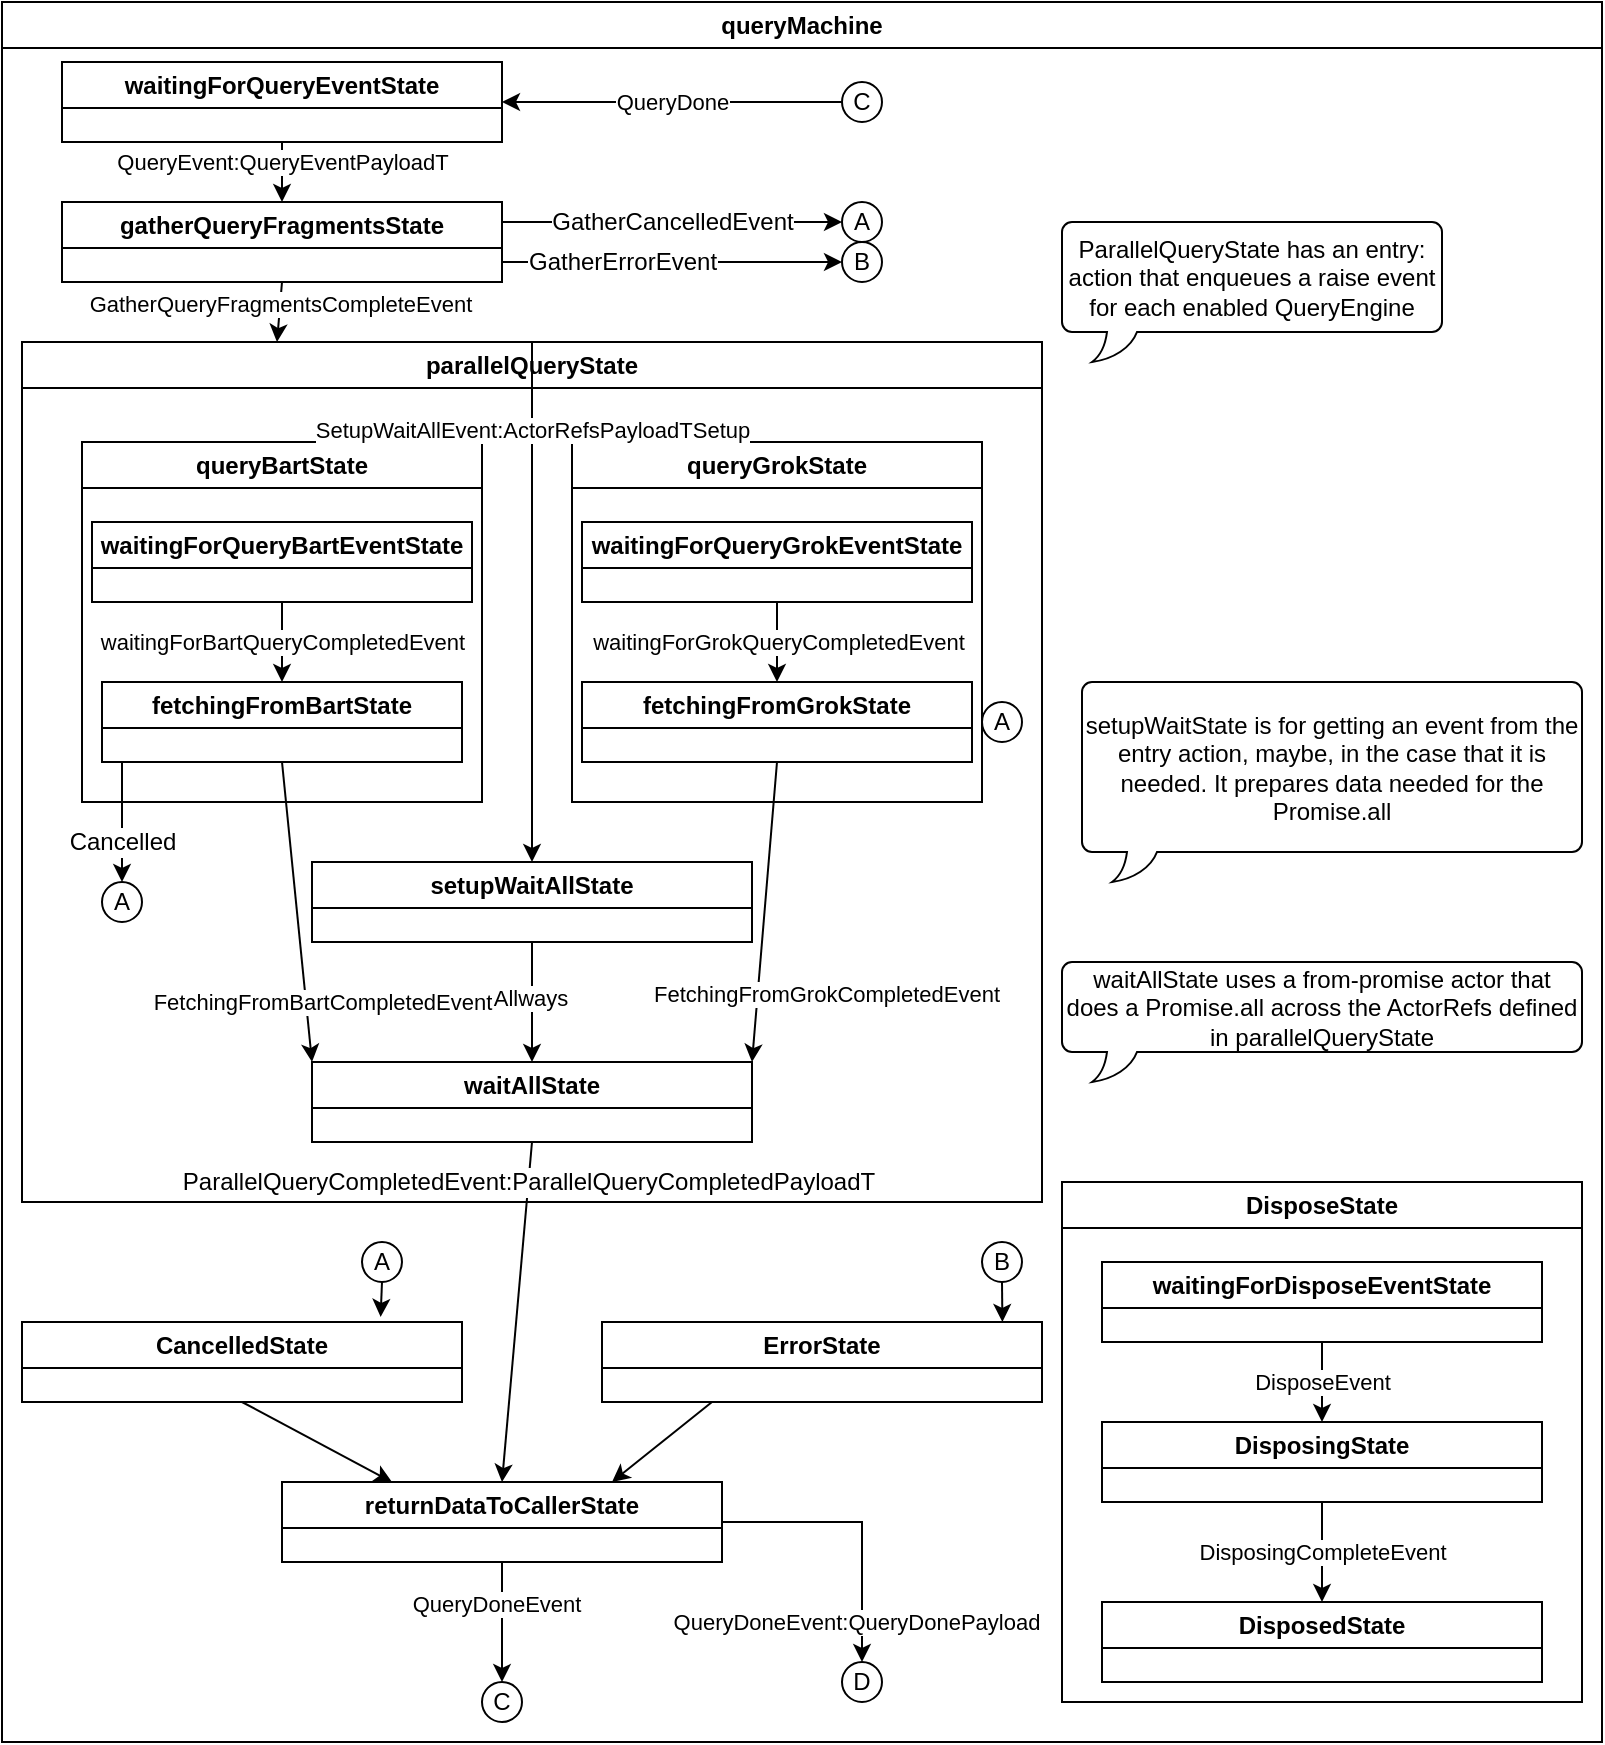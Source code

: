 <mxfile>
    <diagram id="Fki3bgAzkLumfT5Dtg4L" name="Page-1">
        <mxGraphModel dx="907" dy="655" grid="1" gridSize="10" guides="1" tooltips="1" connect="1" arrows="1" fold="1" page="1" pageScale="1" pageWidth="850" pageHeight="1100" math="0" shadow="0">
            <root>
                <mxCell id="0"/>
                <mxCell id="1" parent="0"/>
                <mxCell id="165" value="queryMachine" style="swimlane;whiteSpace=wrap;html=1;" vertex="1" parent="1">
                    <mxGeometry x="60" y="50" width="800" height="870" as="geometry">
                        <mxRectangle x="50" y="40" width="50" height="30" as="alternateBounds"/>
                    </mxGeometry>
                </mxCell>
                <mxCell id="166" value="DisposeState" style="swimlane;whiteSpace=wrap;html=1;" vertex="1" parent="165">
                    <mxGeometry x="530" y="590" width="260" height="260" as="geometry"/>
                </mxCell>
                <mxCell id="167" value="DisposeEvent" style="edgeStyle=none;html=1;exitX=0.5;exitY=1;exitDx=0;exitDy=0;entryX=0.5;entryY=0;entryDx=0;entryDy=0;" edge="1" parent="166" source="168" target="169">
                    <mxGeometry relative="1" as="geometry"/>
                </mxCell>
                <mxCell id="168" value="waitingForDisposeEventState" style="swimlane;whiteSpace=wrap;html=1;" vertex="1" parent="166">
                    <mxGeometry x="20" y="40" width="220" height="40" as="geometry"/>
                </mxCell>
                <mxCell id="169" value="DisposingState" style="swimlane;whiteSpace=wrap;html=1;" vertex="1" parent="166">
                    <mxGeometry x="20" y="120" width="220" height="40" as="geometry"/>
                </mxCell>
                <mxCell id="170" value="DisposedState" style="swimlane;whiteSpace=wrap;html=1;" vertex="1" parent="166">
                    <mxGeometry x="20" y="210" width="220" height="40" as="geometry"/>
                </mxCell>
                <mxCell id="171" value="DisposingCompleteEvent" style="endArrow=classic;html=1;exitX=0.5;exitY=1;exitDx=0;exitDy=0;entryX=0.5;entryY=0;entryDx=0;entryDy=0;" edge="1" parent="166" source="169" target="170">
                    <mxGeometry width="50" height="50" relative="1" as="geometry">
                        <mxPoint x="380" y="390" as="sourcePoint"/>
                        <mxPoint x="430" y="340" as="targetPoint"/>
                    </mxGeometry>
                </mxCell>
                <mxCell id="172" value="waitingForQueryEventState" style="swimlane;whiteSpace=wrap;html=1;" vertex="1" parent="165">
                    <mxGeometry x="30" y="30" width="220" height="40" as="geometry">
                        <mxRectangle x="30" y="30" width="200" height="30" as="alternateBounds"/>
                    </mxGeometry>
                </mxCell>
                <mxCell id="173" value="GatherCancelledEvent&lt;span style=&quot;color: rgba(0, 0, 0, 0); font-family: monospace; font-size: 0px; text-align: start; background-color: rgb(251, 251, 251);&quot;&gt;%3CmxGraphModel%3E%3Croot%3E%3CmxCell%20id%3D%220%22%2F%3E%3CmxCell%20id%3D%221%22%20parent%3D%220%22%2F%3E%3CmxCell%20id%3D%222%22%20value%3D%22A%22%20style%3D%22ellipse%3BwhiteSpace%3Dwrap%3Bhtml%3D1%3Baspect%3Dfixed%3BfontSize%3D12%3B%22%20vertex%3D%221%22%20parent%3D%221%22%3E%3CmxGeometry%20x%3D%22470%22%20y%3D%22140%22%20width%3D%2220%22%20height%3D%2220%22%20as%3D%22geometry%22%2F%3E%3C%2FmxCell%3E%3C%2Froot%3E%3C%2FmxGraphModel%3E&lt;/span&gt;" style="edgeStyle=none;html=1;exitX=1;exitY=0.25;exitDx=0;exitDy=0;entryX=0;entryY=0.5;entryDx=0;entryDy=0;fontSize=12;" edge="1" parent="165" source="174" target="208">
                    <mxGeometry relative="1" as="geometry">
                        <mxPoint as="offset"/>
                    </mxGeometry>
                </mxCell>
                <mxCell id="174" value="gatherQueryFragmentsState" style="swimlane;whiteSpace=wrap;html=1;" vertex="1" parent="165">
                    <mxGeometry x="30" y="100" width="220" height="40" as="geometry">
                        <mxRectangle x="30" y="100" width="200" height="30" as="alternateBounds"/>
                    </mxGeometry>
                </mxCell>
                <mxCell id="175" value="QueryEvent:QueryEventPayloadT" style="edgeStyle=none;html=1;exitX=0.5;exitY=1;exitDx=0;exitDy=0;entryX=0.5;entryY=0;entryDx=0;entryDy=0;" edge="1" parent="165" source="172" target="174">
                    <mxGeometry x="-0.333" relative="1" as="geometry">
                        <mxPoint as="offset"/>
                    </mxGeometry>
                </mxCell>
                <mxCell id="176" value="parallelQueryState" style="swimlane;whiteSpace=wrap;html=1;" vertex="1" parent="165">
                    <mxGeometry x="10" y="170" width="510" height="430" as="geometry">
                        <mxRectangle x="10" y="170" width="150" height="30" as="alternateBounds"/>
                    </mxGeometry>
                </mxCell>
                <mxCell id="177" value="queryBartState" style="swimlane;whiteSpace=wrap;html=1;" vertex="1" parent="176">
                    <mxGeometry x="30" y="50" width="200" height="180" as="geometry"/>
                </mxCell>
                <mxCell id="178" value="waitingForQueryBartEventState" style="swimlane;whiteSpace=wrap;html=1;" vertex="1" parent="177">
                    <mxGeometry x="5" y="40" width="190" height="40" as="geometry"/>
                </mxCell>
                <mxCell id="179" value="fetchingFromBartState" style="swimlane;whiteSpace=wrap;html=1;" vertex="1" parent="177">
                    <mxGeometry x="10" y="120" width="180" height="40" as="geometry"/>
                </mxCell>
                <mxCell id="180" value="waitingForBartQueryCompletedEvent" style="edgeStyle=none;html=1;exitX=0.5;exitY=1;exitDx=0;exitDy=0;entryX=0.5;entryY=0;entryDx=0;entryDy=0;" edge="1" parent="177" source="178" target="179">
                    <mxGeometry relative="1" as="geometry">
                        <mxPoint x="210" y="-170" as="sourcePoint"/>
                        <mxPoint x="100" y="120" as="targetPoint"/>
                        <mxPoint as="offset"/>
                    </mxGeometry>
                </mxCell>
                <mxCell id="181" value="queryGrokState" style="swimlane;whiteSpace=wrap;html=1;" vertex="1" parent="176">
                    <mxGeometry x="275" y="50" width="205" height="180" as="geometry"/>
                </mxCell>
                <mxCell id="182" value="waitingForQueryGrokEventState" style="swimlane;whiteSpace=wrap;html=1;" vertex="1" parent="181">
                    <mxGeometry x="5" y="40" width="195" height="40" as="geometry"/>
                </mxCell>
                <mxCell id="183" value="&lt;font style=&quot;font-size: 12px;&quot;&gt;fetchingFromGrokState&lt;/font&gt;" style="swimlane;whiteSpace=wrap;html=1;" vertex="1" parent="181">
                    <mxGeometry x="5" y="120" width="195" height="40" as="geometry"/>
                </mxCell>
                <mxCell id="184" value="waitingForGrokQueryCompletedEvent" style="edgeStyle=none;html=1;exitX=0.5;exitY=1;exitDx=0;exitDy=0;entryX=0.5;entryY=0;entryDx=0;entryDy=0;" edge="1" parent="181" source="182" target="183">
                    <mxGeometry relative="1" as="geometry">
                        <mxPoint x="210" y="-170" as="sourcePoint"/>
                        <mxPoint x="100" y="120" as="targetPoint"/>
                        <mxPoint as="offset"/>
                    </mxGeometry>
                </mxCell>
                <mxCell id="185" value="FetchingFromGrokCompletedEvent" style="edgeStyle=none;html=1;exitX=0.5;exitY=1;exitDx=0;exitDy=0;entryX=1;entryY=0;entryDx=0;entryDy=0;" edge="1" parent="176" source="183" target="190">
                    <mxGeometry x="0.518" y="34" relative="1" as="geometry">
                        <mxPoint x="140" y="220.0" as="sourcePoint"/>
                        <mxPoint x="330" y="350" as="targetPoint"/>
                        <mxPoint as="offset"/>
                    </mxGeometry>
                </mxCell>
                <mxCell id="186" value="FetchingFromBartCompletedEvent" style="edgeStyle=none;html=1;exitX=0.5;exitY=1;exitDx=0;exitDy=0;entryX=0;entryY=0;entryDx=0;entryDy=0;" edge="1" parent="176" source="179" target="190">
                    <mxGeometry x="0.611" y="8" relative="1" as="geometry">
                        <mxPoint x="450" y="250" as="sourcePoint"/>
                        <mxPoint x="140" y="350" as="targetPoint"/>
                        <mxPoint as="offset"/>
                    </mxGeometry>
                </mxCell>
                <mxCell id="187" value="A" style="ellipse;whiteSpace=wrap;html=1;aspect=fixed;fontSize=12;" vertex="1" parent="176">
                    <mxGeometry x="480" y="180" width="20" height="20" as="geometry"/>
                </mxCell>
                <mxCell id="188" value="A" style="ellipse;whiteSpace=wrap;html=1;aspect=fixed;fontSize=12;" vertex="1" parent="176">
                    <mxGeometry x="40" y="270" width="20" height="20" as="geometry"/>
                </mxCell>
                <mxCell id="189" value="setupWaitAllState" style="swimlane;whiteSpace=wrap;html=1;" vertex="1" parent="176">
                    <mxGeometry x="145" y="260" width="220" height="40" as="geometry"/>
                </mxCell>
                <mxCell id="190" value="waitAllState" style="swimlane;whiteSpace=wrap;html=1;" vertex="1" parent="176">
                    <mxGeometry x="145" y="360" width="220" height="40" as="geometry"/>
                </mxCell>
                <mxCell id="191" value="CancelledState" style="swimlane;whiteSpace=wrap;html=1;" vertex="1" parent="176">
                    <mxGeometry y="490" width="220" height="40" as="geometry"/>
                </mxCell>
                <mxCell id="192" value="ErrorState" style="swimlane;whiteSpace=wrap;html=1;" vertex="1" parent="176">
                    <mxGeometry x="290" y="490" width="220" height="40" as="geometry"/>
                </mxCell>
                <mxCell id="193" style="edgeStyle=none;html=1;exitX=0.5;exitY=1;exitDx=0;exitDy=0;entryX=0.815;entryY=-0.064;entryDx=0;entryDy=0;entryPerimeter=0;fontSize=12;" edge="1" parent="176" source="194" target="191">
                    <mxGeometry relative="1" as="geometry"/>
                </mxCell>
                <mxCell id="194" value="A" style="ellipse;whiteSpace=wrap;html=1;aspect=fixed;fontSize=12;" vertex="1" parent="176">
                    <mxGeometry x="170" y="450" width="20" height="20" as="geometry"/>
                </mxCell>
                <mxCell id="195" value="returnDataToCallerState" style="swimlane;whiteSpace=wrap;html=1;" vertex="1" parent="176">
                    <mxGeometry x="130" y="570" width="220" height="40" as="geometry"/>
                </mxCell>
                <mxCell id="196" style="edgeStyle=none;html=1;exitX=0.5;exitY=1;exitDx=0;exitDy=0;entryX=0.25;entryY=0;entryDx=0;entryDy=0;fontSize=12;" edge="1" parent="176" source="191" target="195">
                    <mxGeometry relative="1" as="geometry"/>
                </mxCell>
                <mxCell id="197" style="edgeStyle=none;html=1;exitX=0.25;exitY=1;exitDx=0;exitDy=0;entryX=0.75;entryY=0;entryDx=0;entryDy=0;fontSize=12;" edge="1" parent="176" source="192" target="195">
                    <mxGeometry relative="1" as="geometry"/>
                </mxCell>
                <mxCell id="198" value="ParallelQueryCompletedEvent:ParallelQueryCompletedPayloadT" style="edgeStyle=none;html=1;entryX=0.5;entryY=0;entryDx=0;entryDy=0;fontSize=12;exitX=0.5;exitY=1;exitDx=0;exitDy=0;" edge="1" parent="176" source="190" target="195">
                    <mxGeometry x="-0.765" relative="1" as="geometry">
                        <mxPoint as="offset"/>
                        <mxPoint x="240" y="410" as="sourcePoint"/>
                    </mxGeometry>
                </mxCell>
                <mxCell id="199" style="edgeStyle=none;html=1;exitX=0.5;exitY=1;exitDx=0;exitDy=0;entryX=0.91;entryY=0;entryDx=0;entryDy=0;entryPerimeter=0;fontSize=12;" edge="1" parent="176" source="200" target="192">
                    <mxGeometry relative="1" as="geometry"/>
                </mxCell>
                <mxCell id="200" value="B" style="ellipse;whiteSpace=wrap;html=1;aspect=fixed;fontSize=12;" vertex="1" parent="176">
                    <mxGeometry x="480" y="450" width="20" height="20" as="geometry"/>
                </mxCell>
                <mxCell id="201" value="C" style="ellipse;whiteSpace=wrap;html=1;aspect=fixed;fontSize=12;" vertex="1" parent="176">
                    <mxGeometry x="230" y="670" width="20" height="20" as="geometry"/>
                </mxCell>
                <mxCell id="202" style="edgeStyle=orthogonalEdgeStyle;rounded=0;orthogonalLoop=1;jettySize=auto;html=1;exitX=0.5;exitY=1;exitDx=0;exitDy=0;entryX=0.5;entryY=0;entryDx=0;entryDy=0;" edge="1" parent="176" source="195" target="201">
                    <mxGeometry relative="1" as="geometry"/>
                </mxCell>
                <mxCell id="203" value="QueryDoneEvent" style="edgeLabel;html=1;align=center;verticalAlign=middle;resizable=0;points=[];" vertex="1" connectable="0" parent="202">
                    <mxGeometry x="-0.3" y="-3" relative="1" as="geometry">
                        <mxPoint as="offset"/>
                    </mxGeometry>
                </mxCell>
                <mxCell id="204" value="SetupWaitAllEvent:ActorRefsPayloadTSetup" style="endArrow=classic;html=1;rounded=0;exitX=0.5;exitY=0;exitDx=0;exitDy=0;entryX=0.5;entryY=0;entryDx=0;entryDy=0;" edge="1" parent="176" source="176" target="189">
                    <mxGeometry x="-0.667" width="50" height="50" relative="1" as="geometry">
                        <mxPoint x="340" y="140" as="sourcePoint"/>
                        <mxPoint x="255" y="240" as="targetPoint"/>
                        <mxPoint as="offset"/>
                    </mxGeometry>
                </mxCell>
                <mxCell id="205" value="" style="endArrow=classic;html=1;rounded=0;exitX=0.5;exitY=1;exitDx=0;exitDy=0;entryX=0.5;entryY=0;entryDx=0;entryDy=0;" edge="1" parent="176" source="189" target="190">
                    <mxGeometry width="50" height="50" relative="1" as="geometry">
                        <mxPoint x="340" y="240" as="sourcePoint"/>
                        <mxPoint x="260" y="340" as="targetPoint"/>
                    </mxGeometry>
                </mxCell>
                <mxCell id="206" value="Allways" style="edgeLabel;html=1;align=center;verticalAlign=middle;resizable=0;points=[];" vertex="1" connectable="0" parent="205">
                    <mxGeometry x="-0.07" y="-1" relative="1" as="geometry">
                        <mxPoint as="offset"/>
                    </mxGeometry>
                </mxCell>
                <mxCell id="207" value="GatherQueryFragmentsCompleteEvent" style="edgeStyle=none;html=1;exitX=0.5;exitY=1;exitDx=0;exitDy=0;entryX=0.25;entryY=0;entryDx=0;entryDy=0;" edge="1" parent="165" source="174" target="176">
                    <mxGeometry x="-0.23" relative="1" as="geometry">
                        <mxPoint x="445" y="90" as="sourcePoint"/>
                        <mxPoint x="140.0" y="170" as="targetPoint"/>
                        <mxPoint as="offset"/>
                    </mxGeometry>
                </mxCell>
                <mxCell id="208" value="A" style="ellipse;whiteSpace=wrap;html=1;aspect=fixed;fontSize=12;" vertex="1" parent="165">
                    <mxGeometry x="420" y="100" width="20" height="20" as="geometry"/>
                </mxCell>
                <mxCell id="209" value="B" style="ellipse;whiteSpace=wrap;html=1;aspect=fixed;fontSize=12;" vertex="1" parent="165">
                    <mxGeometry x="420" y="120" width="20" height="20" as="geometry"/>
                </mxCell>
                <mxCell id="210" value="GatherErrorEvent" style="edgeStyle=none;html=1;exitX=1;exitY=0.75;exitDx=0;exitDy=0;entryX=0;entryY=0.5;entryDx=0;entryDy=0;fontSize=12;" edge="1" parent="165" source="174" target="209">
                    <mxGeometry x="-0.294" relative="1" as="geometry">
                        <mxPoint x="260.0" y="120" as="sourcePoint"/>
                        <mxPoint x="430.0" y="120" as="targetPoint"/>
                        <mxPoint as="offset"/>
                    </mxGeometry>
                </mxCell>
                <mxCell id="211" value="Cancelled" style="edgeStyle=none;html=1;fontSize=12;entryX=0.5;entryY=0;entryDx=0;entryDy=0;" edge="1" parent="165" target="188">
                    <mxGeometry x="0.333" relative="1" as="geometry">
                        <mxPoint x="60" y="380" as="sourcePoint"/>
                        <mxPoint x="60" y="430" as="targetPoint"/>
                        <mxPoint as="offset"/>
                    </mxGeometry>
                </mxCell>
                <mxCell id="212" value="C" style="ellipse;whiteSpace=wrap;html=1;aspect=fixed;fontSize=12;" vertex="1" parent="165">
                    <mxGeometry x="420" y="40" width="20" height="20" as="geometry"/>
                </mxCell>
                <mxCell id="213" value="QueryDone" style="endArrow=classic;html=1;rounded=0;entryX=1;entryY=0.5;entryDx=0;entryDy=0;exitX=0;exitY=0.5;exitDx=0;exitDy=0;" edge="1" parent="165" source="212" target="172">
                    <mxGeometry width="50" height="50" relative="1" as="geometry">
                        <mxPoint x="350" y="210" as="sourcePoint"/>
                        <mxPoint x="400" y="160" as="targetPoint"/>
                    </mxGeometry>
                </mxCell>
                <mxCell id="214" value="ParallelQueryState has an entry: action that enqueues a raise event for each enabled QueryEngine" style="whiteSpace=wrap;html=1;shape=mxgraph.basic.roundRectCallout;dx=30;dy=15;size=5;boundedLbl=1;" vertex="1" parent="165">
                    <mxGeometry x="530" y="110" width="190" height="70" as="geometry"/>
                </mxCell>
                <mxCell id="215" value="setupWaitState is for getting an event from the entry action, maybe, in the case that it is needed. It prepares data needed for the Promise.all" style="whiteSpace=wrap;html=1;shape=mxgraph.basic.roundRectCallout;dx=30;dy=15;size=5;boundedLbl=1;" vertex="1" parent="165">
                    <mxGeometry x="540" y="340" width="250" height="100" as="geometry"/>
                </mxCell>
                <mxCell id="216" value="D" style="ellipse;whiteSpace=wrap;html=1;aspect=fixed;fontSize=12;" vertex="1" parent="165">
                    <mxGeometry x="420" y="830" width="20" height="20" as="geometry"/>
                </mxCell>
                <mxCell id="217" value="QueryDoneEvent:QueryDonePayload" style="endArrow=classic;html=1;rounded=0;exitX=1;exitY=0.5;exitDx=0;exitDy=0;entryX=0.5;entryY=0;entryDx=0;entryDy=0;" edge="1" parent="165" source="195" target="216">
                    <mxGeometry x="0.704" y="-3" width="50" height="50" relative="1" as="geometry">
                        <mxPoint x="350" y="210" as="sourcePoint"/>
                        <mxPoint x="450" y="850" as="targetPoint"/>
                        <Array as="points">
                            <mxPoint x="430" y="760"/>
                        </Array>
                        <mxPoint as="offset"/>
                    </mxGeometry>
                </mxCell>
                <mxCell id="218" value="waitAllState uses a from-promise actor that does a Promise.all across the ActorRefs defined in parallelQueryState" style="whiteSpace=wrap;html=1;shape=mxgraph.basic.roundRectCallout;dx=30;dy=15;size=5;boundedLbl=1;" vertex="1" parent="165">
                    <mxGeometry x="530" y="480" width="260" height="60" as="geometry"/>
                </mxCell>
            </root>
        </mxGraphModel>
    </diagram>
</mxfile>
